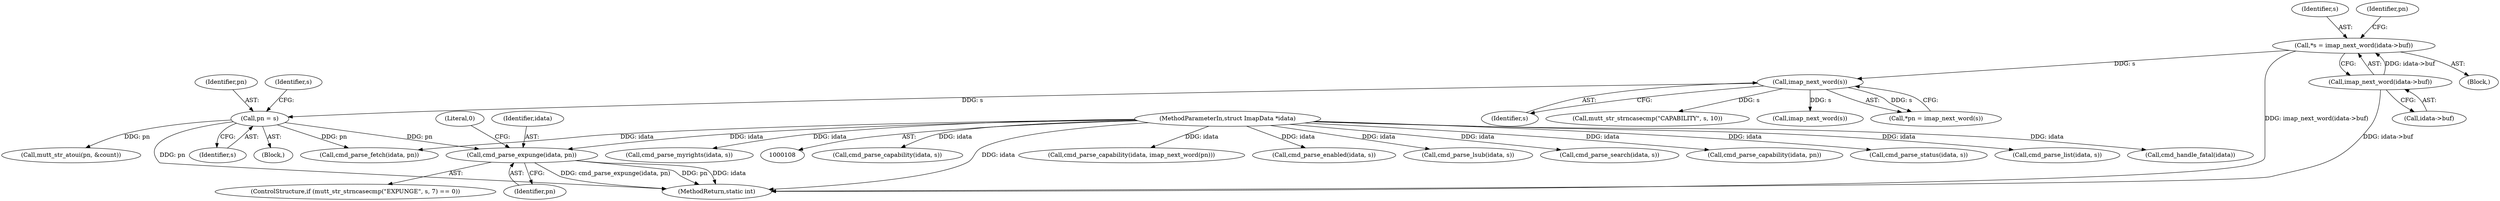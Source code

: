 digraph "0_neomutt_36a29280448097f34ce9c94606195f2ac643fed1@pointer" {
"1000234" [label="(Call,cmd_parse_expunge(idata, pn))"];
"1000109" [label="(MethodParameterIn,struct ImapData *idata)"];
"1000140" [label="(Call,pn = s)"];
"1000125" [label="(Call,imap_next_word(s))"];
"1000116" [label="(Call,*s = imap_next_word(idata->buf))"];
"1000118" [label="(Call,imap_next_word(idata->buf))"];
"1000142" [label="(Identifier,s)"];
"1000227" [label="(ControlStructure,if (mutt_str_strncasecmp(\"EXPUNGE\", s, 7) == 0))"];
"1000234" [label="(Call,cmd_parse_expunge(idata, pn))"];
"1000245" [label="(Call,cmd_parse_fetch(idata, pn))"];
"1000110" [label="(Block,)"];
"1000401" [label="(Literal,0)"];
"1000117" [label="(Identifier,s)"];
"1000256" [label="(Call,cmd_parse_capability(idata, s))"];
"1000278" [label="(Call,cmd_parse_capability(idata, imap_next_word(pn)))"];
"1000109" [label="(MethodParameterIn,struct ImapData *idata)"];
"1000119" [label="(Call,idata->buf)"];
"1000402" [label="(MethodReturn,static int)"];
"1000236" [label="(Identifier,pn)"];
"1000345" [label="(Call,cmd_parse_enabled(idata, s))"];
"1000301" [label="(Call,cmd_parse_lsub(idata, s))"];
"1000139" [label="(Block,)"];
"1000323" [label="(Call,cmd_parse_search(idata, s))"];
"1000140" [label="(Call,pn = s)"];
"1000145" [label="(Call,imap_next_word(s))"];
"1000235" [label="(Identifier,idata)"];
"1000267" [label="(Call,cmd_parse_capability(idata, pn))"];
"1000334" [label="(Call,cmd_parse_status(idata, s))"];
"1000125" [label="(Call,imap_next_word(s))"];
"1000144" [label="(Identifier,s)"];
"1000290" [label="(Call,cmd_parse_list(idata, s))"];
"1000160" [label="(Call,mutt_str_atoui(pn, &count))"];
"1000116" [label="(Call,*s = imap_next_word(idata->buf))"];
"1000118" [label="(Call,imap_next_word(idata->buf))"];
"1000141" [label="(Identifier,pn)"];
"1000376" [label="(Call,cmd_handle_fatal(idata))"];
"1000123" [label="(Call,*pn = imap_next_word(s))"];
"1000124" [label="(Identifier,pn)"];
"1000126" [label="(Identifier,s)"];
"1000251" [label="(Call,mutt_str_strncasecmp(\"CAPABILITY\", s, 10))"];
"1000312" [label="(Call,cmd_parse_myrights(idata, s))"];
"1000234" -> "1000227"  [label="AST: "];
"1000234" -> "1000236"  [label="CFG: "];
"1000235" -> "1000234"  [label="AST: "];
"1000236" -> "1000234"  [label="AST: "];
"1000401" -> "1000234"  [label="CFG: "];
"1000234" -> "1000402"  [label="DDG: pn"];
"1000234" -> "1000402"  [label="DDG: idata"];
"1000234" -> "1000402"  [label="DDG: cmd_parse_expunge(idata, pn)"];
"1000109" -> "1000234"  [label="DDG: idata"];
"1000140" -> "1000234"  [label="DDG: pn"];
"1000109" -> "1000108"  [label="AST: "];
"1000109" -> "1000402"  [label="DDG: idata"];
"1000109" -> "1000245"  [label="DDG: idata"];
"1000109" -> "1000256"  [label="DDG: idata"];
"1000109" -> "1000267"  [label="DDG: idata"];
"1000109" -> "1000278"  [label="DDG: idata"];
"1000109" -> "1000290"  [label="DDG: idata"];
"1000109" -> "1000301"  [label="DDG: idata"];
"1000109" -> "1000312"  [label="DDG: idata"];
"1000109" -> "1000323"  [label="DDG: idata"];
"1000109" -> "1000334"  [label="DDG: idata"];
"1000109" -> "1000345"  [label="DDG: idata"];
"1000109" -> "1000376"  [label="DDG: idata"];
"1000140" -> "1000139"  [label="AST: "];
"1000140" -> "1000142"  [label="CFG: "];
"1000141" -> "1000140"  [label="AST: "];
"1000142" -> "1000140"  [label="AST: "];
"1000144" -> "1000140"  [label="CFG: "];
"1000140" -> "1000402"  [label="DDG: pn"];
"1000125" -> "1000140"  [label="DDG: s"];
"1000140" -> "1000160"  [label="DDG: pn"];
"1000140" -> "1000245"  [label="DDG: pn"];
"1000125" -> "1000123"  [label="AST: "];
"1000125" -> "1000126"  [label="CFG: "];
"1000126" -> "1000125"  [label="AST: "];
"1000123" -> "1000125"  [label="CFG: "];
"1000125" -> "1000123"  [label="DDG: s"];
"1000116" -> "1000125"  [label="DDG: s"];
"1000125" -> "1000145"  [label="DDG: s"];
"1000125" -> "1000251"  [label="DDG: s"];
"1000116" -> "1000110"  [label="AST: "];
"1000116" -> "1000118"  [label="CFG: "];
"1000117" -> "1000116"  [label="AST: "];
"1000118" -> "1000116"  [label="AST: "];
"1000124" -> "1000116"  [label="CFG: "];
"1000116" -> "1000402"  [label="DDG: imap_next_word(idata->buf)"];
"1000118" -> "1000116"  [label="DDG: idata->buf"];
"1000118" -> "1000119"  [label="CFG: "];
"1000119" -> "1000118"  [label="AST: "];
"1000118" -> "1000402"  [label="DDG: idata->buf"];
}
